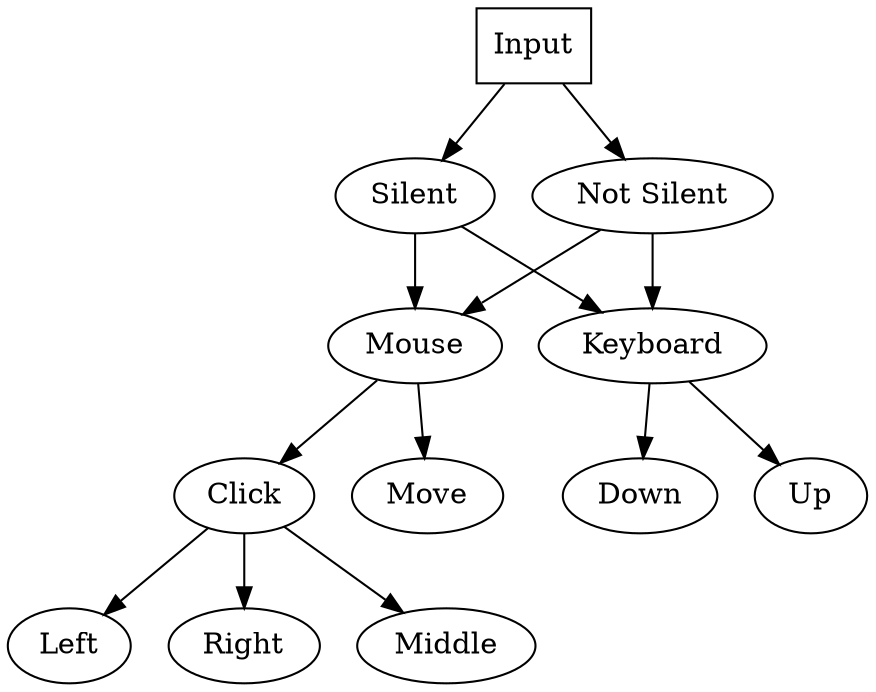 digraph input_types {
	Input [shape=box]
	
	Input -> Silent
	Input -> "Not Silent"
	
	"Not Silent" -> Mouse
	"Not Silent" -> Keyboard
	
	Silent -> Mouse
	Silent -> Keyboard
	
	Mouse -> Click

	Click -> Left
	Click -> Right
	Click -> Middle

	Mouse -> Move

	Keyboard -> Down
	Keyboard -> Up
}
